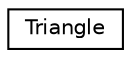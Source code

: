 digraph "Graphical Class Hierarchy"
{
  edge [fontname="Helvetica",fontsize="10",labelfontname="Helvetica",labelfontsize="10"];
  node [fontname="Helvetica",fontsize="10",shape=record];
  rankdir="LR";
  Node1 [label="Triangle",height=0.2,width=0.4,color="black", fillcolor="white", style="filled",URL="$struct_triangle.html"];
}
